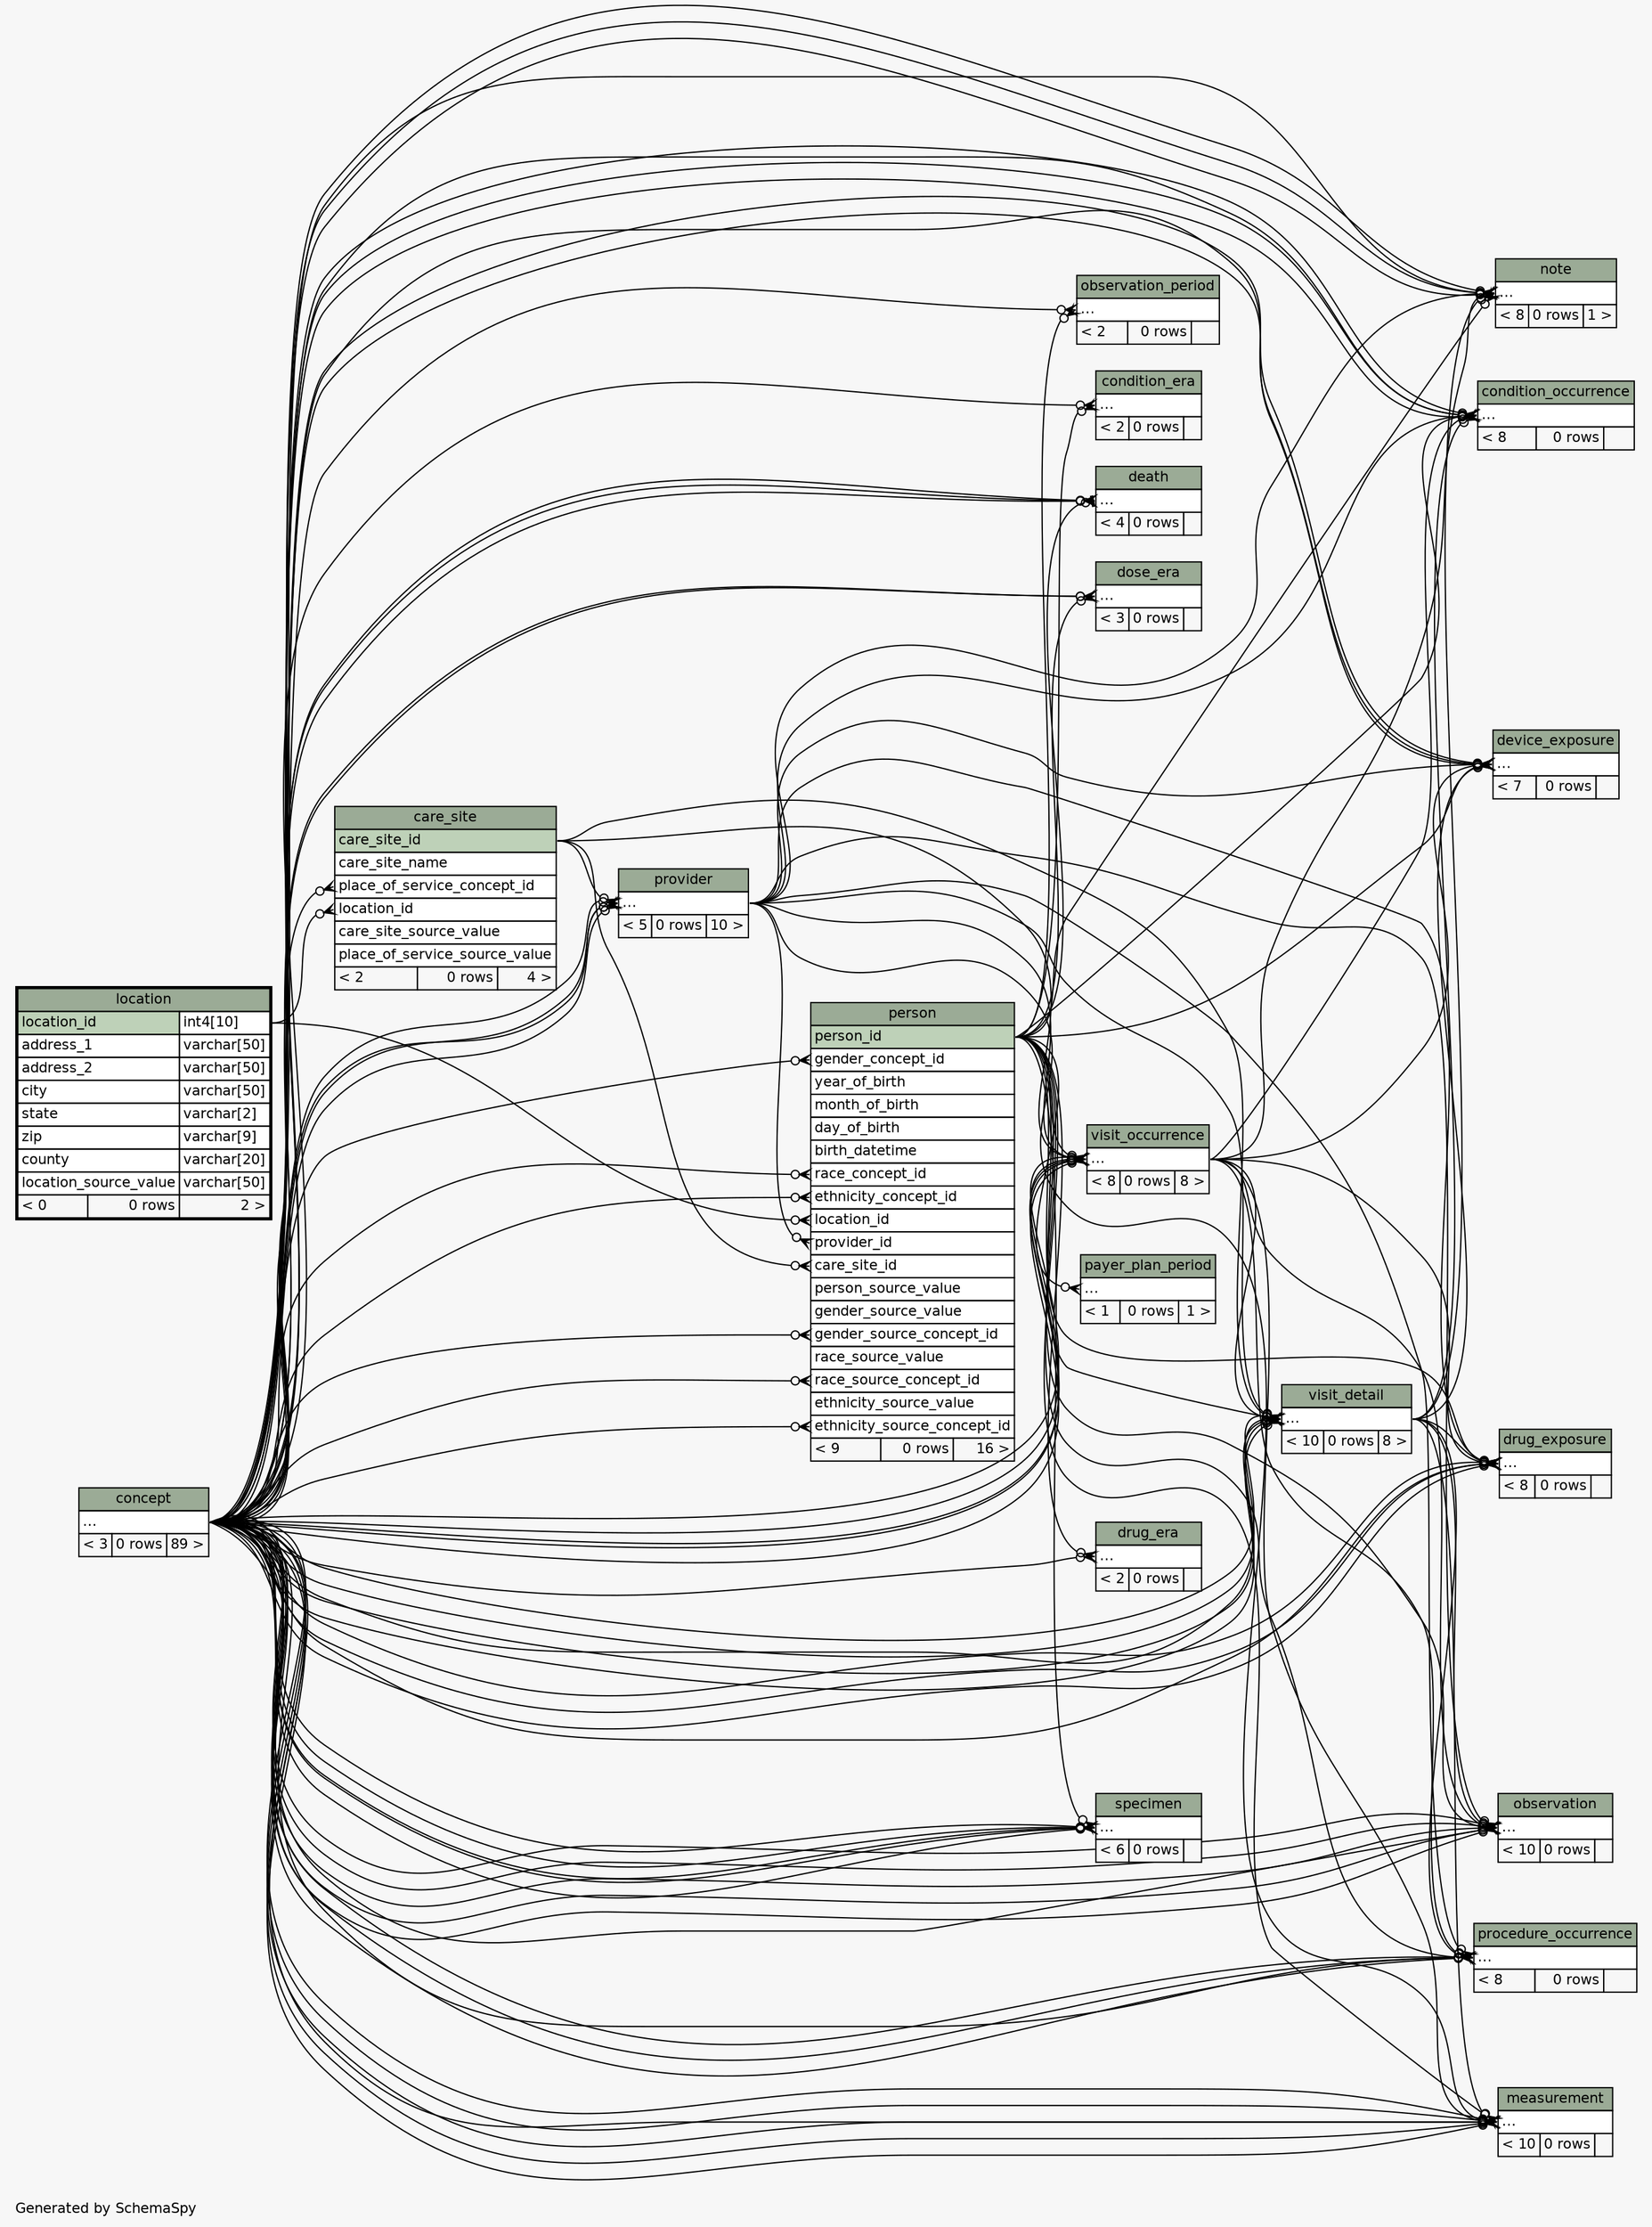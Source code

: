 // dot 2.38.0 on Linux 4.10.0-32-generic
// SchemaSpy rev 590
digraph "twoDegreesRelationshipsDiagram" {
  graph [
    rankdir="RL"
    bgcolor="#f7f7f7"
    label="\nGenerated by SchemaSpy"
    labeljust="l"
    nodesep="0.18"
    ranksep="0.46"
    fontname="Helvetica"
    fontsize="11"
  ];
  node [
    fontname="Helvetica"
    fontsize="11"
    shape="plaintext"
  ];
  edge [
    arrowsize="0.8"
  ];
  "care_site":"location_id":w -> "location":"location_id.type":e [arrowhead=none dir=back arrowtail=crowodot];
  "care_site":"place_of_service_concept_id":w -> "concept":"elipses":e [arrowhead=none dir=back arrowtail=crowodot];
  "condition_era":"elipses":w -> "concept":"elipses":e [arrowhead=none dir=back arrowtail=crowodot];
  "condition_era":"elipses":w -> "person":"person_id":e [arrowhead=none dir=back arrowtail=crowodot];
  "condition_occurrence":"elipses":w -> "concept":"elipses":e [arrowhead=none dir=back arrowtail=crowodot];
  "condition_occurrence":"elipses":w -> "concept":"elipses":e [arrowhead=none dir=back arrowtail=crowodot];
  "condition_occurrence":"elipses":w -> "concept":"elipses":e [arrowhead=none dir=back arrowtail=crowodot];
  "condition_occurrence":"elipses":w -> "concept":"elipses":e [arrowhead=none dir=back arrowtail=crowodot];
  "condition_occurrence":"elipses":w -> "person":"person_id":e [arrowhead=none dir=back arrowtail=crowodot];
  "condition_occurrence":"elipses":w -> "provider":"elipses":e [arrowhead=none dir=back arrowtail=crowodot];
  "condition_occurrence":"elipses":w -> "visit_detail":"elipses":e [arrowhead=none dir=back arrowtail=crowodot];
  "condition_occurrence":"elipses":w -> "visit_occurrence":"elipses":e [arrowhead=none dir=back arrowtail=crowodot];
  "death":"elipses":w -> "concept":"elipses":e [arrowhead=none dir=back arrowtail=crowodot];
  "death":"elipses":w -> "concept":"elipses":e [arrowhead=none dir=back arrowtail=crowodot];
  "death":"elipses":w -> "concept":"elipses":e [arrowhead=none dir=back arrowtail=crowodot];
  "death":"elipses":w -> "person":"person_id":e [arrowhead=none dir=back arrowtail=teeodot];
  "device_exposure":"elipses":w -> "concept":"elipses":e [arrowhead=none dir=back arrowtail=crowodot];
  "device_exposure":"elipses":w -> "concept":"elipses":e [arrowhead=none dir=back arrowtail=crowodot];
  "device_exposure":"elipses":w -> "concept":"elipses":e [arrowhead=none dir=back arrowtail=crowodot];
  "device_exposure":"elipses":w -> "person":"person_id":e [arrowhead=none dir=back arrowtail=crowodot];
  "device_exposure":"elipses":w -> "provider":"elipses":e [arrowhead=none dir=back arrowtail=crowodot];
  "device_exposure":"elipses":w -> "visit_detail":"elipses":e [arrowhead=none dir=back arrowtail=crowodot];
  "device_exposure":"elipses":w -> "visit_occurrence":"elipses":e [arrowhead=none dir=back arrowtail=crowodot];
  "dose_era":"elipses":w -> "concept":"elipses":e [arrowhead=none dir=back arrowtail=crowodot];
  "dose_era":"elipses":w -> "person":"person_id":e [arrowhead=none dir=back arrowtail=crowodot];
  "dose_era":"elipses":w -> "concept":"elipses":e [arrowhead=none dir=back arrowtail=crowodot];
  "drug_era":"elipses":w -> "concept":"elipses":e [arrowhead=none dir=back arrowtail=crowodot];
  "drug_era":"elipses":w -> "person":"person_id":e [arrowhead=none dir=back arrowtail=crowodot];
  "drug_exposure":"elipses":w -> "concept":"elipses":e [arrowhead=none dir=back arrowtail=crowodot];
  "drug_exposure":"elipses":w -> "concept":"elipses":e [arrowhead=none dir=back arrowtail=crowodot];
  "drug_exposure":"elipses":w -> "concept":"elipses":e [arrowhead=none dir=back arrowtail=crowodot];
  "drug_exposure":"elipses":w -> "person":"person_id":e [arrowhead=none dir=back arrowtail=crowodot];
  "drug_exposure":"elipses":w -> "provider":"elipses":e [arrowhead=none dir=back arrowtail=crowodot];
  "drug_exposure":"elipses":w -> "concept":"elipses":e [arrowhead=none dir=back arrowtail=crowodot];
  "drug_exposure":"elipses":w -> "visit_detail":"elipses":e [arrowhead=none dir=back arrowtail=crowodot];
  "drug_exposure":"elipses":w -> "visit_occurrence":"elipses":e [arrowhead=none dir=back arrowtail=crowodot];
  "measurement":"elipses":w -> "concept":"elipses":e [arrowhead=none dir=back arrowtail=crowodot];
  "measurement":"elipses":w -> "concept":"elipses":e [arrowhead=none dir=back arrowtail=crowodot];
  "measurement":"elipses":w -> "concept":"elipses":e [arrowhead=none dir=back arrowtail=crowodot];
  "measurement":"elipses":w -> "concept":"elipses":e [arrowhead=none dir=back arrowtail=crowodot];
  "measurement":"elipses":w -> "person":"person_id":e [arrowhead=none dir=back arrowtail=crowodot];
  "measurement":"elipses":w -> "provider":"elipses":e [arrowhead=none dir=back arrowtail=crowodot];
  "measurement":"elipses":w -> "concept":"elipses":e [arrowhead=none dir=back arrowtail=crowodot];
  "measurement":"elipses":w -> "concept":"elipses":e [arrowhead=none dir=back arrowtail=crowodot];
  "measurement":"elipses":w -> "visit_detail":"elipses":e [arrowhead=none dir=back arrowtail=crowodot];
  "measurement":"elipses":w -> "visit_occurrence":"elipses":e [arrowhead=none dir=back arrowtail=crowodot];
  "note":"elipses":w -> "concept":"elipses":e [arrowhead=none dir=back arrowtail=crowodot];
  "note":"elipses":w -> "concept":"elipses":e [arrowhead=none dir=back arrowtail=crowodot];
  "note":"elipses":w -> "concept":"elipses":e [arrowhead=none dir=back arrowtail=crowodot];
  "note":"elipses":w -> "concept":"elipses":e [arrowhead=none dir=back arrowtail=crowodot];
  "note":"elipses":w -> "person":"person_id":e [arrowhead=none dir=back arrowtail=crowodot];
  "note":"elipses":w -> "provider":"elipses":e [arrowhead=none dir=back arrowtail=crowodot];
  "note":"elipses":w -> "visit_detail":"elipses":e [arrowhead=none dir=back arrowtail=crowodot];
  "note":"elipses":w -> "visit_occurrence":"elipses":e [arrowhead=none dir=back arrowtail=crowodot];
  "observation":"elipses":w -> "concept":"elipses":e [arrowhead=none dir=back arrowtail=crowodot];
  "observation":"elipses":w -> "concept":"elipses":e [arrowhead=none dir=back arrowtail=crowodot];
  "observation":"elipses":w -> "concept":"elipses":e [arrowhead=none dir=back arrowtail=crowodot];
  "observation":"elipses":w -> "person":"person_id":e [arrowhead=none dir=back arrowtail=crowodot];
  "observation":"elipses":w -> "provider":"elipses":e [arrowhead=none dir=back arrowtail=crowodot];
  "observation":"elipses":w -> "concept":"elipses":e [arrowhead=none dir=back arrowtail=crowodot];
  "observation":"elipses":w -> "concept":"elipses":e [arrowhead=none dir=back arrowtail=crowodot];
  "observation":"elipses":w -> "concept":"elipses":e [arrowhead=none dir=back arrowtail=crowodot];
  "observation":"elipses":w -> "visit_detail":"elipses":e [arrowhead=none dir=back arrowtail=crowodot];
  "observation":"elipses":w -> "visit_occurrence":"elipses":e [arrowhead=none dir=back arrowtail=crowodot];
  "observation_period":"elipses":w -> "concept":"elipses":e [arrowhead=none dir=back arrowtail=crowodot];
  "observation_period":"elipses":w -> "person":"person_id":e [arrowhead=none dir=back arrowtail=crowodot];
  "payer_plan_period":"elipses":w -> "person":"person_id":e [arrowhead=none dir=back arrowtail=crowodot];
  "person":"care_site_id":w -> "care_site":"care_site_id":e [arrowhead=none dir=back arrowtail=crowodot];
  "person":"ethnicity_concept_id":w -> "concept":"elipses":e [arrowhead=none dir=back arrowtail=crowodot];
  "person":"ethnicity_source_concept_id":w -> "concept":"elipses":e [arrowhead=none dir=back arrowtail=crowodot];
  "person":"gender_concept_id":w -> "concept":"elipses":e [arrowhead=none dir=back arrowtail=crowodot];
  "person":"gender_source_concept_id":w -> "concept":"elipses":e [arrowhead=none dir=back arrowtail=crowodot];
  "person":"location_id":w -> "location":"location_id.type":e [arrowhead=none dir=back arrowtail=crowodot];
  "person":"provider_id":w -> "provider":"elipses":e [arrowhead=none dir=back arrowtail=crowodot];
  "person":"race_concept_id":w -> "concept":"elipses":e [arrowhead=none dir=back arrowtail=crowodot];
  "person":"race_source_concept_id":w -> "concept":"elipses":e [arrowhead=none dir=back arrowtail=crowodot];
  "procedure_occurrence":"elipses":w -> "concept":"elipses":e [arrowhead=none dir=back arrowtail=crowodot];
  "procedure_occurrence":"elipses":w -> "person":"person_id":e [arrowhead=none dir=back arrowtail=crowodot];
  "procedure_occurrence":"elipses":w -> "concept":"elipses":e [arrowhead=none dir=back arrowtail=crowodot];
  "procedure_occurrence":"elipses":w -> "concept":"elipses":e [arrowhead=none dir=back arrowtail=crowodot];
  "procedure_occurrence":"elipses":w -> "concept":"elipses":e [arrowhead=none dir=back arrowtail=crowodot];
  "procedure_occurrence":"elipses":w -> "provider":"elipses":e [arrowhead=none dir=back arrowtail=crowodot];
  "procedure_occurrence":"elipses":w -> "visit_detail":"elipses":e [arrowhead=none dir=back arrowtail=crowodot];
  "procedure_occurrence":"elipses":w -> "visit_occurrence":"elipses":e [arrowhead=none dir=back arrowtail=crowodot];
  "provider":"elipses":w -> "care_site":"care_site_id":e [arrowhead=none dir=back arrowtail=crowodot];
  "provider":"elipses":w -> "concept":"elipses":e [arrowhead=none dir=back arrowtail=crowodot];
  "provider":"elipses":w -> "concept":"elipses":e [arrowhead=none dir=back arrowtail=crowodot];
  "provider":"elipses":w -> "concept":"elipses":e [arrowhead=none dir=back arrowtail=crowodot];
  "provider":"elipses":w -> "concept":"elipses":e [arrowhead=none dir=back arrowtail=crowodot];
  "specimen":"elipses":w -> "concept":"elipses":e [arrowhead=none dir=back arrowtail=crowodot];
  "specimen":"elipses":w -> "concept":"elipses":e [arrowhead=none dir=back arrowtail=crowodot];
  "specimen":"elipses":w -> "person":"person_id":e [arrowhead=none dir=back arrowtail=crowodot];
  "specimen":"elipses":w -> "concept":"elipses":e [arrowhead=none dir=back arrowtail=crowodot];
  "specimen":"elipses":w -> "concept":"elipses":e [arrowhead=none dir=back arrowtail=crowodot];
  "specimen":"elipses":w -> "concept":"elipses":e [arrowhead=none dir=back arrowtail=crowodot];
  "visit_detail":"elipses":w -> "concept":"elipses":e [arrowhead=none dir=back arrowtail=crowodot];
  "visit_detail":"elipses":w -> "care_site":"care_site_id":e [arrowhead=none dir=back arrowtail=crowodot];
  "visit_detail":"elipses":w -> "concept":"elipses":e [arrowhead=none dir=back arrowtail=crowodot];
  "visit_detail":"elipses":w -> "person":"person_id":e [arrowhead=none dir=back arrowtail=crowodot];
  "visit_detail":"elipses":w -> "provider":"elipses":e [arrowhead=none dir=back arrowtail=crowodot];
  "visit_detail":"elipses":w -> "concept":"elipses":e [arrowhead=none dir=back arrowtail=crowodot];
  "visit_detail":"elipses":w -> "visit_occurrence":"elipses":e [arrowhead=none dir=back arrowtail=crowodot];
  "visit_detail":"elipses":w -> "concept":"elipses":e [arrowhead=none dir=back arrowtail=crowodot];
  "visit_detail":"elipses":w -> "concept":"elipses":e [arrowhead=none dir=back arrowtail=crowodot];
  "visit_occurrence":"elipses":w -> "concept":"elipses":e [arrowhead=none dir=back arrowtail=crowodot];
  "visit_occurrence":"elipses":w -> "care_site":"care_site_id":e [arrowhead=none dir=back arrowtail=crowodot];
  "visit_occurrence":"elipses":w -> "concept":"elipses":e [arrowhead=none dir=back arrowtail=crowodot];
  "visit_occurrence":"elipses":w -> "person":"person_id":e [arrowhead=none dir=back arrowtail=crowodot];
  "visit_occurrence":"elipses":w -> "provider":"elipses":e [arrowhead=none dir=back arrowtail=crowodot];
  "visit_occurrence":"elipses":w -> "concept":"elipses":e [arrowhead=none dir=back arrowtail=crowodot];
  "visit_occurrence":"elipses":w -> "concept":"elipses":e [arrowhead=none dir=back arrowtail=crowodot];
  "visit_occurrence":"elipses":w -> "concept":"elipses":e [arrowhead=none dir=back arrowtail=crowodot];
  "care_site" [
    label=<
    <TABLE BORDER="0" CELLBORDER="1" CELLSPACING="0" BGCOLOR="#ffffff">
      <TR><TD COLSPAN="3" BGCOLOR="#9bab96" ALIGN="CENTER">care_site</TD></TR>
      <TR><TD PORT="care_site_id" COLSPAN="3" BGCOLOR="#bed1b8" ALIGN="LEFT">care_site_id</TD></TR>
      <TR><TD PORT="care_site_name" COLSPAN="3" ALIGN="LEFT">care_site_name</TD></TR>
      <TR><TD PORT="place_of_service_concept_id" COLSPAN="3" ALIGN="LEFT">place_of_service_concept_id</TD></TR>
      <TR><TD PORT="location_id" COLSPAN="3" ALIGN="LEFT">location_id</TD></TR>
      <TR><TD PORT="care_site_source_value" COLSPAN="3" ALIGN="LEFT">care_site_source_value</TD></TR>
      <TR><TD PORT="place_of_service_source_value" COLSPAN="3" ALIGN="LEFT">place_of_service_source_value</TD></TR>
      <TR><TD ALIGN="LEFT" BGCOLOR="#f7f7f7">&lt; 2</TD><TD ALIGN="RIGHT" BGCOLOR="#f7f7f7">0 rows</TD><TD ALIGN="RIGHT" BGCOLOR="#f7f7f7">4 &gt;</TD></TR>
    </TABLE>>
    URL="care_site.html"
    tooltip="care_site"
  ];
  "concept" [
    label=<
    <TABLE BORDER="0" CELLBORDER="1" CELLSPACING="0" BGCOLOR="#ffffff">
      <TR><TD COLSPAN="3" BGCOLOR="#9bab96" ALIGN="CENTER">concept</TD></TR>
      <TR><TD PORT="elipses" COLSPAN="3" ALIGN="LEFT">...</TD></TR>
      <TR><TD ALIGN="LEFT" BGCOLOR="#f7f7f7">&lt; 3</TD><TD ALIGN="RIGHT" BGCOLOR="#f7f7f7">0 rows</TD><TD ALIGN="RIGHT" BGCOLOR="#f7f7f7">89 &gt;</TD></TR>
    </TABLE>>
    URL="concept.html"
    tooltip="concept"
  ];
  "condition_era" [
    label=<
    <TABLE BORDER="0" CELLBORDER="1" CELLSPACING="0" BGCOLOR="#ffffff">
      <TR><TD COLSPAN="3" BGCOLOR="#9bab96" ALIGN="CENTER">condition_era</TD></TR>
      <TR><TD PORT="elipses" COLSPAN="3" ALIGN="LEFT">...</TD></TR>
      <TR><TD ALIGN="LEFT" BGCOLOR="#f7f7f7">&lt; 2</TD><TD ALIGN="RIGHT" BGCOLOR="#f7f7f7">0 rows</TD><TD ALIGN="RIGHT" BGCOLOR="#f7f7f7">  </TD></TR>
    </TABLE>>
    URL="condition_era.html"
    tooltip="condition_era"
  ];
  "condition_occurrence" [
    label=<
    <TABLE BORDER="0" CELLBORDER="1" CELLSPACING="0" BGCOLOR="#ffffff">
      <TR><TD COLSPAN="3" BGCOLOR="#9bab96" ALIGN="CENTER">condition_occurrence</TD></TR>
      <TR><TD PORT="elipses" COLSPAN="3" ALIGN="LEFT">...</TD></TR>
      <TR><TD ALIGN="LEFT" BGCOLOR="#f7f7f7">&lt; 8</TD><TD ALIGN="RIGHT" BGCOLOR="#f7f7f7">0 rows</TD><TD ALIGN="RIGHT" BGCOLOR="#f7f7f7">  </TD></TR>
    </TABLE>>
    URL="condition_occurrence.html"
    tooltip="condition_occurrence"
  ];
  "death" [
    label=<
    <TABLE BORDER="0" CELLBORDER="1" CELLSPACING="0" BGCOLOR="#ffffff">
      <TR><TD COLSPAN="3" BGCOLOR="#9bab96" ALIGN="CENTER">death</TD></TR>
      <TR><TD PORT="elipses" COLSPAN="3" ALIGN="LEFT">...</TD></TR>
      <TR><TD ALIGN="LEFT" BGCOLOR="#f7f7f7">&lt; 4</TD><TD ALIGN="RIGHT" BGCOLOR="#f7f7f7">0 rows</TD><TD ALIGN="RIGHT" BGCOLOR="#f7f7f7">  </TD></TR>
    </TABLE>>
    URL="death.html"
    tooltip="death"
  ];
  "device_exposure" [
    label=<
    <TABLE BORDER="0" CELLBORDER="1" CELLSPACING="0" BGCOLOR="#ffffff">
      <TR><TD COLSPAN="3" BGCOLOR="#9bab96" ALIGN="CENTER">device_exposure</TD></TR>
      <TR><TD PORT="elipses" COLSPAN="3" ALIGN="LEFT">...</TD></TR>
      <TR><TD ALIGN="LEFT" BGCOLOR="#f7f7f7">&lt; 7</TD><TD ALIGN="RIGHT" BGCOLOR="#f7f7f7">0 rows</TD><TD ALIGN="RIGHT" BGCOLOR="#f7f7f7">  </TD></TR>
    </TABLE>>
    URL="device_exposure.html"
    tooltip="device_exposure"
  ];
  "dose_era" [
    label=<
    <TABLE BORDER="0" CELLBORDER="1" CELLSPACING="0" BGCOLOR="#ffffff">
      <TR><TD COLSPAN="3" BGCOLOR="#9bab96" ALIGN="CENTER">dose_era</TD></TR>
      <TR><TD PORT="elipses" COLSPAN="3" ALIGN="LEFT">...</TD></TR>
      <TR><TD ALIGN="LEFT" BGCOLOR="#f7f7f7">&lt; 3</TD><TD ALIGN="RIGHT" BGCOLOR="#f7f7f7">0 rows</TD><TD ALIGN="RIGHT" BGCOLOR="#f7f7f7">  </TD></TR>
    </TABLE>>
    URL="dose_era.html"
    tooltip="dose_era"
  ];
  "drug_era" [
    label=<
    <TABLE BORDER="0" CELLBORDER="1" CELLSPACING="0" BGCOLOR="#ffffff">
      <TR><TD COLSPAN="3" BGCOLOR="#9bab96" ALIGN="CENTER">drug_era</TD></TR>
      <TR><TD PORT="elipses" COLSPAN="3" ALIGN="LEFT">...</TD></TR>
      <TR><TD ALIGN="LEFT" BGCOLOR="#f7f7f7">&lt; 2</TD><TD ALIGN="RIGHT" BGCOLOR="#f7f7f7">0 rows</TD><TD ALIGN="RIGHT" BGCOLOR="#f7f7f7">  </TD></TR>
    </TABLE>>
    URL="drug_era.html"
    tooltip="drug_era"
  ];
  "drug_exposure" [
    label=<
    <TABLE BORDER="0" CELLBORDER="1" CELLSPACING="0" BGCOLOR="#ffffff">
      <TR><TD COLSPAN="3" BGCOLOR="#9bab96" ALIGN="CENTER">drug_exposure</TD></TR>
      <TR><TD PORT="elipses" COLSPAN="3" ALIGN="LEFT">...</TD></TR>
      <TR><TD ALIGN="LEFT" BGCOLOR="#f7f7f7">&lt; 8</TD><TD ALIGN="RIGHT" BGCOLOR="#f7f7f7">0 rows</TD><TD ALIGN="RIGHT" BGCOLOR="#f7f7f7">  </TD></TR>
    </TABLE>>
    URL="drug_exposure.html"
    tooltip="drug_exposure"
  ];
  "location" [
    label=<
    <TABLE BORDER="2" CELLBORDER="1" CELLSPACING="0" BGCOLOR="#ffffff">
      <TR><TD COLSPAN="3" BGCOLOR="#9bab96" ALIGN="CENTER">location</TD></TR>
      <TR><TD PORT="location_id" COLSPAN="2" BGCOLOR="#bed1b8" ALIGN="LEFT">location_id</TD><TD PORT="location_id.type" ALIGN="LEFT">int4[10]</TD></TR>
      <TR><TD PORT="address_1" COLSPAN="2" ALIGN="LEFT">address_1</TD><TD PORT="address_1.type" ALIGN="LEFT">varchar[50]</TD></TR>
      <TR><TD PORT="address_2" COLSPAN="2" ALIGN="LEFT">address_2</TD><TD PORT="address_2.type" ALIGN="LEFT">varchar[50]</TD></TR>
      <TR><TD PORT="city" COLSPAN="2" ALIGN="LEFT">city</TD><TD PORT="city.type" ALIGN="LEFT">varchar[50]</TD></TR>
      <TR><TD PORT="state" COLSPAN="2" ALIGN="LEFT">state</TD><TD PORT="state.type" ALIGN="LEFT">varchar[2]</TD></TR>
      <TR><TD PORT="zip" COLSPAN="2" ALIGN="LEFT">zip</TD><TD PORT="zip.type" ALIGN="LEFT">varchar[9]</TD></TR>
      <TR><TD PORT="county" COLSPAN="2" ALIGN="LEFT">county</TD><TD PORT="county.type" ALIGN="LEFT">varchar[20]</TD></TR>
      <TR><TD PORT="location_source_value" COLSPAN="2" ALIGN="LEFT">location_source_value</TD><TD PORT="location_source_value.type" ALIGN="LEFT">varchar[50]</TD></TR>
      <TR><TD ALIGN="LEFT" BGCOLOR="#f7f7f7">&lt; 0</TD><TD ALIGN="RIGHT" BGCOLOR="#f7f7f7">0 rows</TD><TD ALIGN="RIGHT" BGCOLOR="#f7f7f7">2 &gt;</TD></TR>
    </TABLE>>
    URL="location.html"
    tooltip="location"
  ];
  "measurement" [
    label=<
    <TABLE BORDER="0" CELLBORDER="1" CELLSPACING="0" BGCOLOR="#ffffff">
      <TR><TD COLSPAN="3" BGCOLOR="#9bab96" ALIGN="CENTER">measurement</TD></TR>
      <TR><TD PORT="elipses" COLSPAN="3" ALIGN="LEFT">...</TD></TR>
      <TR><TD ALIGN="LEFT" BGCOLOR="#f7f7f7">&lt; 10</TD><TD ALIGN="RIGHT" BGCOLOR="#f7f7f7">0 rows</TD><TD ALIGN="RIGHT" BGCOLOR="#f7f7f7">  </TD></TR>
    </TABLE>>
    URL="measurement.html"
    tooltip="measurement"
  ];
  "note" [
    label=<
    <TABLE BORDER="0" CELLBORDER="1" CELLSPACING="0" BGCOLOR="#ffffff">
      <TR><TD COLSPAN="3" BGCOLOR="#9bab96" ALIGN="CENTER">note</TD></TR>
      <TR><TD PORT="elipses" COLSPAN="3" ALIGN="LEFT">...</TD></TR>
      <TR><TD ALIGN="LEFT" BGCOLOR="#f7f7f7">&lt; 8</TD><TD ALIGN="RIGHT" BGCOLOR="#f7f7f7">0 rows</TD><TD ALIGN="RIGHT" BGCOLOR="#f7f7f7">1 &gt;</TD></TR>
    </TABLE>>
    URL="note.html"
    tooltip="note"
  ];
  "observation" [
    label=<
    <TABLE BORDER="0" CELLBORDER="1" CELLSPACING="0" BGCOLOR="#ffffff">
      <TR><TD COLSPAN="3" BGCOLOR="#9bab96" ALIGN="CENTER">observation</TD></TR>
      <TR><TD PORT="elipses" COLSPAN="3" ALIGN="LEFT">...</TD></TR>
      <TR><TD ALIGN="LEFT" BGCOLOR="#f7f7f7">&lt; 10</TD><TD ALIGN="RIGHT" BGCOLOR="#f7f7f7">0 rows</TD><TD ALIGN="RIGHT" BGCOLOR="#f7f7f7">  </TD></TR>
    </TABLE>>
    URL="observation.html"
    tooltip="observation"
  ];
  "observation_period" [
    label=<
    <TABLE BORDER="0" CELLBORDER="1" CELLSPACING="0" BGCOLOR="#ffffff">
      <TR><TD COLSPAN="3" BGCOLOR="#9bab96" ALIGN="CENTER">observation_period</TD></TR>
      <TR><TD PORT="elipses" COLSPAN="3" ALIGN="LEFT">...</TD></TR>
      <TR><TD ALIGN="LEFT" BGCOLOR="#f7f7f7">&lt; 2</TD><TD ALIGN="RIGHT" BGCOLOR="#f7f7f7">0 rows</TD><TD ALIGN="RIGHT" BGCOLOR="#f7f7f7">  </TD></TR>
    </TABLE>>
    URL="observation_period.html"
    tooltip="observation_period"
  ];
  "payer_plan_period" [
    label=<
    <TABLE BORDER="0" CELLBORDER="1" CELLSPACING="0" BGCOLOR="#ffffff">
      <TR><TD COLSPAN="3" BGCOLOR="#9bab96" ALIGN="CENTER">payer_plan_period</TD></TR>
      <TR><TD PORT="elipses" COLSPAN="3" ALIGN="LEFT">...</TD></TR>
      <TR><TD ALIGN="LEFT" BGCOLOR="#f7f7f7">&lt; 1</TD><TD ALIGN="RIGHT" BGCOLOR="#f7f7f7">0 rows</TD><TD ALIGN="RIGHT" BGCOLOR="#f7f7f7">1 &gt;</TD></TR>
    </TABLE>>
    URL="payer_plan_period.html"
    tooltip="payer_plan_period"
  ];
  "person" [
    label=<
    <TABLE BORDER="0" CELLBORDER="1" CELLSPACING="0" BGCOLOR="#ffffff">
      <TR><TD COLSPAN="3" BGCOLOR="#9bab96" ALIGN="CENTER">person</TD></TR>
      <TR><TD PORT="person_id" COLSPAN="3" BGCOLOR="#bed1b8" ALIGN="LEFT">person_id</TD></TR>
      <TR><TD PORT="gender_concept_id" COLSPAN="3" ALIGN="LEFT">gender_concept_id</TD></TR>
      <TR><TD PORT="year_of_birth" COLSPAN="3" ALIGN="LEFT">year_of_birth</TD></TR>
      <TR><TD PORT="month_of_birth" COLSPAN="3" ALIGN="LEFT">month_of_birth</TD></TR>
      <TR><TD PORT="day_of_birth" COLSPAN="3" ALIGN="LEFT">day_of_birth</TD></TR>
      <TR><TD PORT="birth_datetime" COLSPAN="3" ALIGN="LEFT">birth_datetime</TD></TR>
      <TR><TD PORT="race_concept_id" COLSPAN="3" ALIGN="LEFT">race_concept_id</TD></TR>
      <TR><TD PORT="ethnicity_concept_id" COLSPAN="3" ALIGN="LEFT">ethnicity_concept_id</TD></TR>
      <TR><TD PORT="location_id" COLSPAN="3" ALIGN="LEFT">location_id</TD></TR>
      <TR><TD PORT="provider_id" COLSPAN="3" ALIGN="LEFT">provider_id</TD></TR>
      <TR><TD PORT="care_site_id" COLSPAN="3" ALIGN="LEFT">care_site_id</TD></TR>
      <TR><TD PORT="person_source_value" COLSPAN="3" ALIGN="LEFT">person_source_value</TD></TR>
      <TR><TD PORT="gender_source_value" COLSPAN="3" ALIGN="LEFT">gender_source_value</TD></TR>
      <TR><TD PORT="gender_source_concept_id" COLSPAN="3" ALIGN="LEFT">gender_source_concept_id</TD></TR>
      <TR><TD PORT="race_source_value" COLSPAN="3" ALIGN="LEFT">race_source_value</TD></TR>
      <TR><TD PORT="race_source_concept_id" COLSPAN="3" ALIGN="LEFT">race_source_concept_id</TD></TR>
      <TR><TD PORT="ethnicity_source_value" COLSPAN="3" ALIGN="LEFT">ethnicity_source_value</TD></TR>
      <TR><TD PORT="ethnicity_source_concept_id" COLSPAN="3" ALIGN="LEFT">ethnicity_source_concept_id</TD></TR>
      <TR><TD ALIGN="LEFT" BGCOLOR="#f7f7f7">&lt; 9</TD><TD ALIGN="RIGHT" BGCOLOR="#f7f7f7">0 rows</TD><TD ALIGN="RIGHT" BGCOLOR="#f7f7f7">16 &gt;</TD></TR>
    </TABLE>>
    URL="person.html"
    tooltip="person"
  ];
  "procedure_occurrence" [
    label=<
    <TABLE BORDER="0" CELLBORDER="1" CELLSPACING="0" BGCOLOR="#ffffff">
      <TR><TD COLSPAN="3" BGCOLOR="#9bab96" ALIGN="CENTER">procedure_occurrence</TD></TR>
      <TR><TD PORT="elipses" COLSPAN="3" ALIGN="LEFT">...</TD></TR>
      <TR><TD ALIGN="LEFT" BGCOLOR="#f7f7f7">&lt; 8</TD><TD ALIGN="RIGHT" BGCOLOR="#f7f7f7">0 rows</TD><TD ALIGN="RIGHT" BGCOLOR="#f7f7f7">  </TD></TR>
    </TABLE>>
    URL="procedure_occurrence.html"
    tooltip="procedure_occurrence"
  ];
  "provider" [
    label=<
    <TABLE BORDER="0" CELLBORDER="1" CELLSPACING="0" BGCOLOR="#ffffff">
      <TR><TD COLSPAN="3" BGCOLOR="#9bab96" ALIGN="CENTER">provider</TD></TR>
      <TR><TD PORT="elipses" COLSPAN="3" ALIGN="LEFT">...</TD></TR>
      <TR><TD ALIGN="LEFT" BGCOLOR="#f7f7f7">&lt; 5</TD><TD ALIGN="RIGHT" BGCOLOR="#f7f7f7">0 rows</TD><TD ALIGN="RIGHT" BGCOLOR="#f7f7f7">10 &gt;</TD></TR>
    </TABLE>>
    URL="provider.html"
    tooltip="provider"
  ];
  "specimen" [
    label=<
    <TABLE BORDER="0" CELLBORDER="1" CELLSPACING="0" BGCOLOR="#ffffff">
      <TR><TD COLSPAN="3" BGCOLOR="#9bab96" ALIGN="CENTER">specimen</TD></TR>
      <TR><TD PORT="elipses" COLSPAN="3" ALIGN="LEFT">...</TD></TR>
      <TR><TD ALIGN="LEFT" BGCOLOR="#f7f7f7">&lt; 6</TD><TD ALIGN="RIGHT" BGCOLOR="#f7f7f7">0 rows</TD><TD ALIGN="RIGHT" BGCOLOR="#f7f7f7">  </TD></TR>
    </TABLE>>
    URL="specimen.html"
    tooltip="specimen"
  ];
  "visit_detail" [
    label=<
    <TABLE BORDER="0" CELLBORDER="1" CELLSPACING="0" BGCOLOR="#ffffff">
      <TR><TD COLSPAN="3" BGCOLOR="#9bab96" ALIGN="CENTER">visit_detail</TD></TR>
      <TR><TD PORT="elipses" COLSPAN="3" ALIGN="LEFT">...</TD></TR>
      <TR><TD ALIGN="LEFT" BGCOLOR="#f7f7f7">&lt; 10</TD><TD ALIGN="RIGHT" BGCOLOR="#f7f7f7">0 rows</TD><TD ALIGN="RIGHT" BGCOLOR="#f7f7f7">8 &gt;</TD></TR>
    </TABLE>>
    URL="visit_detail.html"
    tooltip="visit_detail"
  ];
  "visit_occurrence" [
    label=<
    <TABLE BORDER="0" CELLBORDER="1" CELLSPACING="0" BGCOLOR="#ffffff">
      <TR><TD COLSPAN="3" BGCOLOR="#9bab96" ALIGN="CENTER">visit_occurrence</TD></TR>
      <TR><TD PORT="elipses" COLSPAN="3" ALIGN="LEFT">...</TD></TR>
      <TR><TD ALIGN="LEFT" BGCOLOR="#f7f7f7">&lt; 8</TD><TD ALIGN="RIGHT" BGCOLOR="#f7f7f7">0 rows</TD><TD ALIGN="RIGHT" BGCOLOR="#f7f7f7">8 &gt;</TD></TR>
    </TABLE>>
    URL="visit_occurrence.html"
    tooltip="visit_occurrence"
  ];
}
